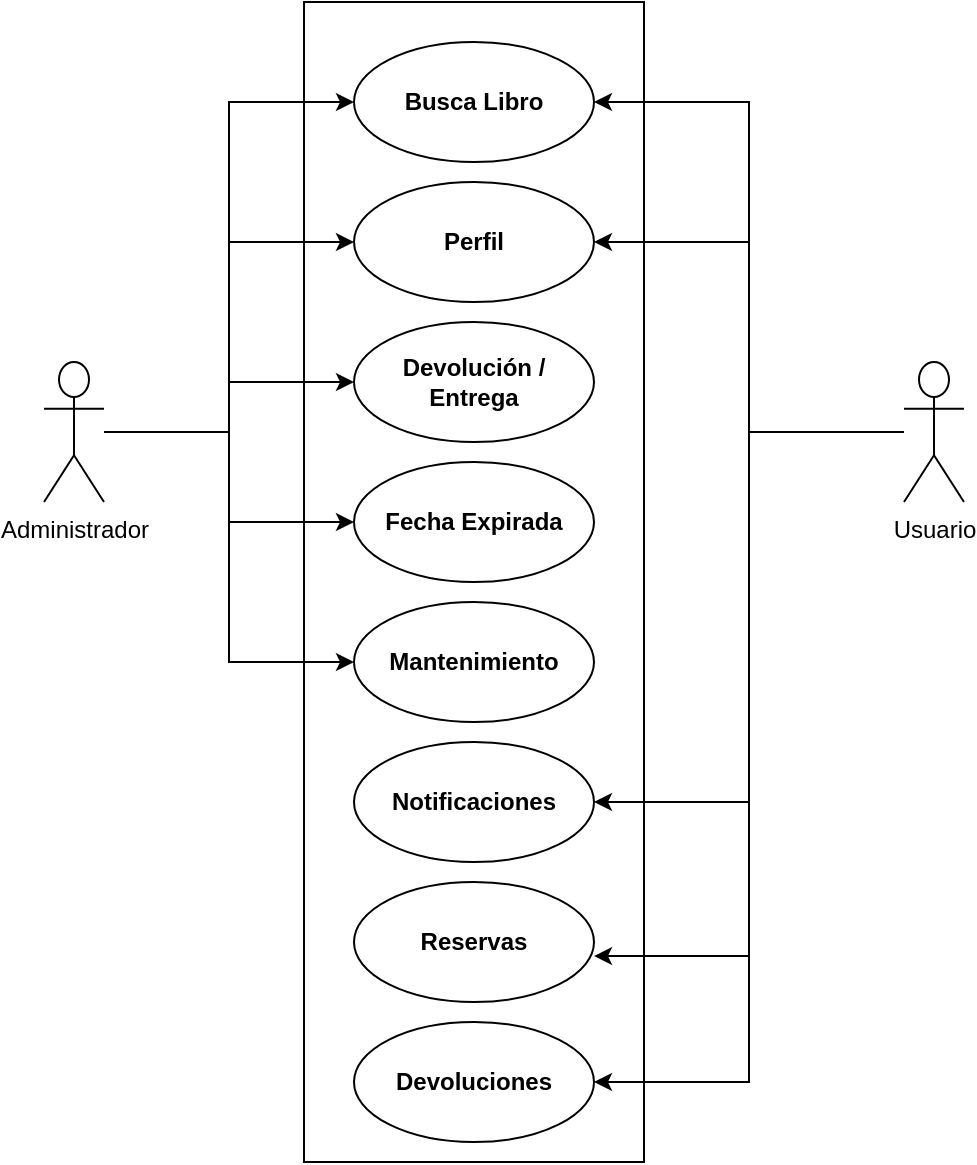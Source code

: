 <mxfile version="21.3.2" type="github" pages="7">
  <diagram name="Página-1" id="ylI8GhiUqBIUzAo3LSyl">
    <mxGraphModel dx="472" dy="782" grid="1" gridSize="10" guides="1" tooltips="1" connect="1" arrows="1" fold="1" page="1" pageScale="1" pageWidth="827" pageHeight="1169" math="0" shadow="0">
      <root>
        <mxCell id="0" />
        <mxCell id="1" parent="0" />
        <mxCell id="ZjIsb1m6supqPhCN86RK-28" value="" style="rounded=0;whiteSpace=wrap;html=1;" parent="1" vertex="1">
          <mxGeometry x="190" y="50" width="170" height="580" as="geometry" />
        </mxCell>
        <mxCell id="ZjIsb1m6supqPhCN86RK-29" value="&lt;b&gt;Busca Libro&lt;/b&gt;" style="ellipse;whiteSpace=wrap;html=1;" parent="1" vertex="1">
          <mxGeometry x="215" y="70" width="120" height="60" as="geometry" />
        </mxCell>
        <mxCell id="ZjIsb1m6supqPhCN86RK-30" value="&lt;b&gt;Perfil&lt;/b&gt;" style="ellipse;whiteSpace=wrap;html=1;" parent="1" vertex="1">
          <mxGeometry x="215" y="140" width="120" height="60" as="geometry" />
        </mxCell>
        <mxCell id="ZjIsb1m6supqPhCN86RK-33" value="&lt;b&gt;Devolución&amp;nbsp;/ Entrega&lt;/b&gt;" style="ellipse;whiteSpace=wrap;html=1;" parent="1" vertex="1">
          <mxGeometry x="215" y="210" width="120" height="60" as="geometry" />
        </mxCell>
        <mxCell id="ZjIsb1m6supqPhCN86RK-34" value="&lt;b&gt;Fecha Expirada&lt;/b&gt;" style="ellipse;whiteSpace=wrap;html=1;" parent="1" vertex="1">
          <mxGeometry x="215" y="280" width="120" height="60" as="geometry" />
        </mxCell>
        <mxCell id="ZjIsb1m6supqPhCN86RK-35" value="&lt;b&gt;Mantenimiento&lt;/b&gt;" style="ellipse;whiteSpace=wrap;html=1;" parent="1" vertex="1">
          <mxGeometry x="215" y="350" width="120" height="60" as="geometry" />
        </mxCell>
        <mxCell id="ZjIsb1m6supqPhCN86RK-37" value="&lt;b&gt;Notificaciones&lt;/b&gt;" style="ellipse;whiteSpace=wrap;html=1;" parent="1" vertex="1">
          <mxGeometry x="215" y="420" width="120" height="60" as="geometry" />
        </mxCell>
        <mxCell id="ZjIsb1m6supqPhCN86RK-38" value="&lt;b&gt;Reservas&lt;/b&gt;" style="ellipse;whiteSpace=wrap;html=1;" parent="1" vertex="1">
          <mxGeometry x="215" y="490" width="120" height="60" as="geometry" />
        </mxCell>
        <mxCell id="ZjIsb1m6supqPhCN86RK-39" value="&lt;b&gt;Devoluciones&lt;/b&gt;" style="ellipse;whiteSpace=wrap;html=1;" parent="1" vertex="1">
          <mxGeometry x="215" y="560" width="120" height="60" as="geometry" />
        </mxCell>
        <mxCell id="L5OvYvq0hK9tITSpPtua-10" style="edgeStyle=orthogonalEdgeStyle;rounded=0;orthogonalLoop=1;jettySize=auto;html=1;entryX=0;entryY=0.5;entryDx=0;entryDy=0;" edge="1" parent="1" source="ZjIsb1m6supqPhCN86RK-40" target="ZjIsb1m6supqPhCN86RK-29">
          <mxGeometry relative="1" as="geometry" />
        </mxCell>
        <mxCell id="L5OvYvq0hK9tITSpPtua-11" style="edgeStyle=orthogonalEdgeStyle;rounded=0;orthogonalLoop=1;jettySize=auto;html=1;entryX=0;entryY=0.5;entryDx=0;entryDy=0;" edge="1" parent="1" source="ZjIsb1m6supqPhCN86RK-40" target="ZjIsb1m6supqPhCN86RK-30">
          <mxGeometry relative="1" as="geometry" />
        </mxCell>
        <mxCell id="L5OvYvq0hK9tITSpPtua-12" style="edgeStyle=orthogonalEdgeStyle;rounded=0;orthogonalLoop=1;jettySize=auto;html=1;entryX=0;entryY=0.5;entryDx=0;entryDy=0;" edge="1" parent="1" source="ZjIsb1m6supqPhCN86RK-40" target="ZjIsb1m6supqPhCN86RK-33">
          <mxGeometry relative="1" as="geometry" />
        </mxCell>
        <mxCell id="L5OvYvq0hK9tITSpPtua-13" style="edgeStyle=orthogonalEdgeStyle;rounded=0;orthogonalLoop=1;jettySize=auto;html=1;" edge="1" parent="1" source="ZjIsb1m6supqPhCN86RK-40" target="ZjIsb1m6supqPhCN86RK-34">
          <mxGeometry relative="1" as="geometry" />
        </mxCell>
        <mxCell id="L5OvYvq0hK9tITSpPtua-14" style="edgeStyle=orthogonalEdgeStyle;rounded=0;orthogonalLoop=1;jettySize=auto;html=1;entryX=0;entryY=0.5;entryDx=0;entryDy=0;" edge="1" parent="1" source="ZjIsb1m6supqPhCN86RK-40" target="ZjIsb1m6supqPhCN86RK-35">
          <mxGeometry relative="1" as="geometry" />
        </mxCell>
        <mxCell id="ZjIsb1m6supqPhCN86RK-40" value="Administrador" style="shape=umlActor;verticalLabelPosition=bottom;verticalAlign=top;html=1;outlineConnect=0;" parent="1" vertex="1">
          <mxGeometry x="60" y="230" width="30" height="70" as="geometry" />
        </mxCell>
        <mxCell id="L5OvYvq0hK9tITSpPtua-4" style="edgeStyle=orthogonalEdgeStyle;rounded=0;orthogonalLoop=1;jettySize=auto;html=1;entryX=1;entryY=0.5;entryDx=0;entryDy=0;" edge="1" parent="1" source="ZjIsb1m6supqPhCN86RK-43" target="ZjIsb1m6supqPhCN86RK-29">
          <mxGeometry relative="1" as="geometry" />
        </mxCell>
        <mxCell id="L5OvYvq0hK9tITSpPtua-5" style="edgeStyle=orthogonalEdgeStyle;rounded=0;orthogonalLoop=1;jettySize=auto;html=1;entryX=1;entryY=0.5;entryDx=0;entryDy=0;" edge="1" parent="1" source="ZjIsb1m6supqPhCN86RK-43" target="ZjIsb1m6supqPhCN86RK-30">
          <mxGeometry relative="1" as="geometry" />
        </mxCell>
        <mxCell id="L5OvYvq0hK9tITSpPtua-7" style="edgeStyle=orthogonalEdgeStyle;rounded=0;orthogonalLoop=1;jettySize=auto;html=1;entryX=1;entryY=0.5;entryDx=0;entryDy=0;" edge="1" parent="1" source="ZjIsb1m6supqPhCN86RK-43" target="ZjIsb1m6supqPhCN86RK-37">
          <mxGeometry relative="1" as="geometry" />
        </mxCell>
        <mxCell id="L5OvYvq0hK9tITSpPtua-8" style="edgeStyle=orthogonalEdgeStyle;rounded=0;orthogonalLoop=1;jettySize=auto;html=1;entryX=1;entryY=0.617;entryDx=0;entryDy=0;entryPerimeter=0;" edge="1" parent="1" source="ZjIsb1m6supqPhCN86RK-43" target="ZjIsb1m6supqPhCN86RK-38">
          <mxGeometry relative="1" as="geometry" />
        </mxCell>
        <mxCell id="L5OvYvq0hK9tITSpPtua-9" style="edgeStyle=orthogonalEdgeStyle;rounded=0;orthogonalLoop=1;jettySize=auto;html=1;entryX=1;entryY=0.5;entryDx=0;entryDy=0;" edge="1" parent="1" source="ZjIsb1m6supqPhCN86RK-43" target="ZjIsb1m6supqPhCN86RK-39">
          <mxGeometry relative="1" as="geometry" />
        </mxCell>
        <mxCell id="ZjIsb1m6supqPhCN86RK-43" value="Usuario" style="shape=umlActor;verticalLabelPosition=bottom;verticalAlign=top;html=1;outlineConnect=0;" parent="1" vertex="1">
          <mxGeometry x="490" y="230" width="30" height="70" as="geometry" />
        </mxCell>
      </root>
    </mxGraphModel>
  </diagram>
  <diagram id="Ch51IH3pISnwaXlKzZN5" name="Página-2">
    <mxGraphModel dx="472" dy="775" grid="1" gridSize="10" guides="1" tooltips="1" connect="1" arrows="1" fold="1" page="1" pageScale="1" pageWidth="827" pageHeight="1169" math="0" shadow="0">
      <root>
        <mxCell id="0" />
        <mxCell id="1" parent="0" />
        <mxCell id="qa93zpz6u04BDb31SMYw-4" style="edgeStyle=orthogonalEdgeStyle;rounded=0;orthogonalLoop=1;jettySize=auto;html=1;entryX=0.5;entryY=0;entryDx=0;entryDy=0;" edge="1" parent="1" source="qa93zpz6u04BDb31SMYw-1" target="qa93zpz6u04BDb31SMYw-3">
          <mxGeometry relative="1" as="geometry" />
        </mxCell>
        <mxCell id="qa93zpz6u04BDb31SMYw-1" value="&lt;font face=&quot;Times New Roman&quot;&gt;Administrador&lt;/font&gt;" style="shape=umlActor;verticalLabelPosition=bottom;verticalAlign=top;html=1;outlineConnect=0;" vertex="1" parent="1">
          <mxGeometry x="170" y="80" width="30" height="60" as="geometry" />
        </mxCell>
        <mxCell id="qa93zpz6u04BDb31SMYw-5" style="edgeStyle=orthogonalEdgeStyle;rounded=0;orthogonalLoop=1;jettySize=auto;html=1;" edge="1" parent="1" source="qa93zpz6u04BDb31SMYw-2">
          <mxGeometry relative="1" as="geometry">
            <mxPoint x="270" y="200" as="targetPoint" />
          </mxGeometry>
        </mxCell>
        <mxCell id="qa93zpz6u04BDb31SMYw-2" value="&lt;font face=&quot;Times New Roman&quot;&gt;Usuario&lt;/font&gt;" style="shape=umlActor;verticalLabelPosition=bottom;verticalAlign=top;html=1;outlineConnect=0;" vertex="1" parent="1">
          <mxGeometry x="350" y="80" width="30" height="60" as="geometry" />
        </mxCell>
        <mxCell id="qa93zpz6u04BDb31SMYw-3" value="&lt;font face=&quot;Times New Roman&quot;&gt;Buscar libro&lt;/font&gt;" style="ellipse;whiteSpace=wrap;html=1;" vertex="1" parent="1">
          <mxGeometry x="210" y="200" width="120" height="60" as="geometry" />
        </mxCell>
      </root>
    </mxGraphModel>
  </diagram>
  <diagram id="WUWC2DE5shOW1-VitUbZ" name="Página-3">
    <mxGraphModel dx="472" dy="775" grid="1" gridSize="10" guides="1" tooltips="1" connect="1" arrows="1" fold="1" page="1" pageScale="1" pageWidth="827" pageHeight="1169" math="0" shadow="0">
      <root>
        <mxCell id="0" />
        <mxCell id="1" parent="0" />
        <mxCell id="u24QIBM96XrJCzNTYDWT-1" style="edgeStyle=orthogonalEdgeStyle;rounded=0;orthogonalLoop=1;jettySize=auto;html=1;entryX=0.5;entryY=0;entryDx=0;entryDy=0;" edge="1" parent="1" source="u24QIBM96XrJCzNTYDWT-2" target="u24QIBM96XrJCzNTYDWT-5">
          <mxGeometry relative="1" as="geometry" />
        </mxCell>
        <mxCell id="u24QIBM96XrJCzNTYDWT-2" value="&lt;font face=&quot;Times New Roman&quot;&gt;Administrador&lt;/font&gt;" style="shape=umlActor;verticalLabelPosition=bottom;verticalAlign=top;html=1;outlineConnect=0;" vertex="1" parent="1">
          <mxGeometry x="170" y="80" width="30" height="60" as="geometry" />
        </mxCell>
        <mxCell id="u24QIBM96XrJCzNTYDWT-3" style="edgeStyle=orthogonalEdgeStyle;rounded=0;orthogonalLoop=1;jettySize=auto;html=1;" edge="1" parent="1" source="u24QIBM96XrJCzNTYDWT-4">
          <mxGeometry relative="1" as="geometry">
            <mxPoint x="270" y="200" as="targetPoint" />
          </mxGeometry>
        </mxCell>
        <mxCell id="u24QIBM96XrJCzNTYDWT-4" value="&lt;font face=&quot;Times New Roman&quot;&gt;Usuario&lt;/font&gt;" style="shape=umlActor;verticalLabelPosition=bottom;verticalAlign=top;html=1;outlineConnect=0;" vertex="1" parent="1">
          <mxGeometry x="350" y="80" width="30" height="60" as="geometry" />
        </mxCell>
        <mxCell id="u24QIBM96XrJCzNTYDWT-5" value="&lt;font face=&quot;Times New Roman&quot;&gt;Perfil&lt;/font&gt;" style="ellipse;whiteSpace=wrap;html=1;" vertex="1" parent="1">
          <mxGeometry x="210" y="200" width="120" height="60" as="geometry" />
        </mxCell>
      </root>
    </mxGraphModel>
  </diagram>
  <diagram id="zHeCVo8ddT0QEGrVSk_s" name="Página-4">
    <mxGraphModel dx="472" dy="775" grid="1" gridSize="10" guides="1" tooltips="1" connect="1" arrows="1" fold="1" page="1" pageScale="1" pageWidth="827" pageHeight="1169" math="0" shadow="0">
      <root>
        <mxCell id="0" />
        <mxCell id="1" parent="0" />
        <mxCell id="Gs0oU58ojOMBmJhmMjGF-1" style="edgeStyle=orthogonalEdgeStyle;rounded=0;orthogonalLoop=1;jettySize=auto;html=1;entryX=0.5;entryY=0;entryDx=0;entryDy=0;" edge="1" parent="1" source="Gs0oU58ojOMBmJhmMjGF-2" target="Gs0oU58ojOMBmJhmMjGF-5">
          <mxGeometry relative="1" as="geometry" />
        </mxCell>
        <mxCell id="Gs0oU58ojOMBmJhmMjGF-2" value="&lt;font face=&quot;Times New Roman&quot;&gt;Administrador&lt;/font&gt;" style="shape=umlActor;verticalLabelPosition=bottom;verticalAlign=top;html=1;outlineConnect=0;" vertex="1" parent="1">
          <mxGeometry x="399" y="80" width="30" height="60" as="geometry" />
        </mxCell>
        <mxCell id="Gs0oU58ojOMBmJhmMjGF-5" value="&lt;font face=&quot;Times New Roman&quot;&gt;Devolución / Enrtega&lt;/font&gt;" style="ellipse;whiteSpace=wrap;html=1;" vertex="1" parent="1">
          <mxGeometry x="354" y="230" width="120" height="60" as="geometry" />
        </mxCell>
      </root>
    </mxGraphModel>
  </diagram>
  <diagram id="AA0kb7a2ZyQDtHXX43mh" name="Página-5">
    <mxGraphModel dx="472" dy="775" grid="1" gridSize="10" guides="1" tooltips="1" connect="1" arrows="1" fold="1" page="1" pageScale="1" pageWidth="827" pageHeight="1169" math="0" shadow="0">
      <root>
        <mxCell id="0" />
        <mxCell id="1" parent="0" />
        <mxCell id="iNB_uC5YSGoDq-ujdWtL-1" style="edgeStyle=orthogonalEdgeStyle;rounded=0;orthogonalLoop=1;jettySize=auto;html=1;entryX=0.5;entryY=0;entryDx=0;entryDy=0;" edge="1" parent="1" source="iNB_uC5YSGoDq-ujdWtL-2" target="iNB_uC5YSGoDq-ujdWtL-3">
          <mxGeometry relative="1" as="geometry" />
        </mxCell>
        <mxCell id="iNB_uC5YSGoDq-ujdWtL-2" value="&lt;font face=&quot;Times New Roman&quot;&gt;Administrador&lt;/font&gt;" style="shape=umlActor;verticalLabelPosition=bottom;verticalAlign=top;html=1;outlineConnect=0;" vertex="1" parent="1">
          <mxGeometry x="195" y="90" width="30" height="60" as="geometry" />
        </mxCell>
        <mxCell id="iNB_uC5YSGoDq-ujdWtL-3" value="&lt;font face=&quot;Times New Roman&quot;&gt;Fecha Expirada&lt;/font&gt;" style="ellipse;whiteSpace=wrap;html=1;" vertex="1" parent="1">
          <mxGeometry x="150" y="240" width="120" height="60" as="geometry" />
        </mxCell>
      </root>
    </mxGraphModel>
  </diagram>
  <diagram id="wRmJxpgwN3pEvuJjyMao" name="Página-6">
    <mxGraphModel dx="472" dy="775" grid="1" gridSize="10" guides="1" tooltips="1" connect="1" arrows="1" fold="1" page="1" pageScale="1" pageWidth="827" pageHeight="1169" math="0" shadow="0">
      <root>
        <mxCell id="0" />
        <mxCell id="1" parent="0" />
        <mxCell id="vzNXPk5_GemLnqy4J-6Q-1" style="edgeStyle=orthogonalEdgeStyle;rounded=0;orthogonalLoop=1;jettySize=auto;html=1;entryX=0.5;entryY=0;entryDx=0;entryDy=0;" edge="1" parent="1" source="vzNXPk5_GemLnqy4J-6Q-2" target="vzNXPk5_GemLnqy4J-6Q-3">
          <mxGeometry relative="1" as="geometry" />
        </mxCell>
        <mxCell id="vzNXPk5_GemLnqy4J-6Q-2" value="&lt;font face=&quot;Times New Roman&quot;&gt;Administrador&lt;/font&gt;" style="shape=umlActor;verticalLabelPosition=bottom;verticalAlign=top;html=1;outlineConnect=0;" vertex="1" parent="1">
          <mxGeometry x="195" y="90" width="30" height="60" as="geometry" />
        </mxCell>
        <mxCell id="vzNXPk5_GemLnqy4J-6Q-3" value="&lt;font face=&quot;Times New Roman&quot;&gt;Mantenimiento&lt;/font&gt;" style="ellipse;whiteSpace=wrap;html=1;" vertex="1" parent="1">
          <mxGeometry x="150" y="240" width="120" height="60" as="geometry" />
        </mxCell>
      </root>
    </mxGraphModel>
  </diagram>
  <diagram id="uwj_r-WrZeLw7IqmqBh7" name="Página-7">
    <mxGraphModel dx="1434" dy="792" grid="1" gridSize="10" guides="1" tooltips="1" connect="1" arrows="1" fold="1" page="1" pageScale="1" pageWidth="827" pageHeight="1169" math="0" shadow="0">
      <root>
        <mxCell id="0" />
        <mxCell id="1" parent="0" />
        <mxCell id="5vXBxWJykk5WXa4n5QHJ-3" style="edgeStyle=orthogonalEdgeStyle;rounded=0;orthogonalLoop=1;jettySize=auto;html=1;" parent="1" source="5vXBxWJykk5WXa4n5QHJ-1" target="5vXBxWJykk5WXa4n5QHJ-2" edge="1">
          <mxGeometry relative="1" as="geometry" />
        </mxCell>
        <mxCell id="5vXBxWJykk5WXa4n5QHJ-1" value="&lt;font face=&quot;Times New Roman&quot;&gt;Usuario&lt;/font&gt;" style="shape=umlActor;verticalLabelPosition=bottom;verticalAlign=top;html=1;outlineConnect=0;" parent="1" vertex="1">
          <mxGeometry x="230" y="130" width="30" height="60" as="geometry" />
        </mxCell>
        <mxCell id="5vXBxWJykk5WXa4n5QHJ-2" value="&lt;font face=&quot;Times New Roman&quot;&gt;Reservas&lt;/font&gt;" style="ellipse;whiteSpace=wrap;html=1;" parent="1" vertex="1">
          <mxGeometry x="185" y="280" width="120" height="60" as="geometry" />
        </mxCell>
      </root>
    </mxGraphModel>
  </diagram>
</mxfile>
